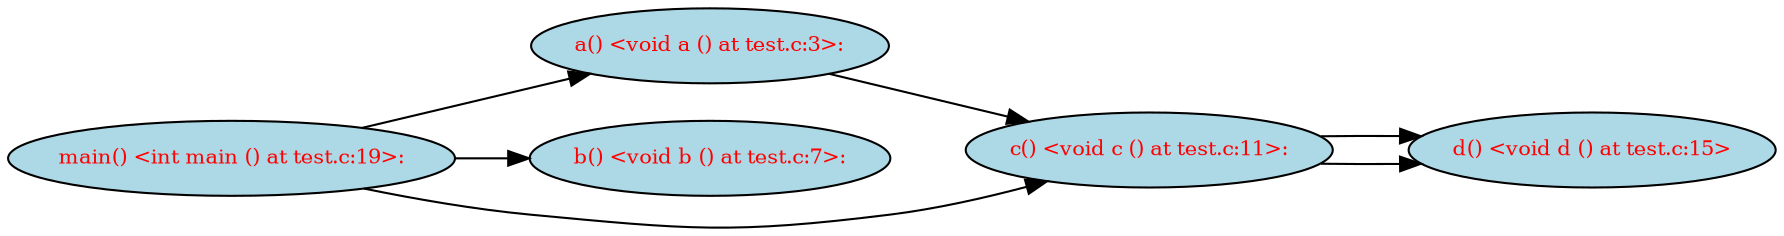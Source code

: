 digraph G{
	rankdir=LR;
	size="800,600";
	node [fontsize=10,fontcolor=red,style=filled,fillcolor=lightblue];
	"main() <int main () at test.c:19>:" -> "a() <void a () at test.c:3>:";
	"main() <int main () at test.c:19>:" -> "b() <void b () at test.c:7>:";
	"main() <int main () at test.c:19>:" -> "c() <void c () at test.c:11>:";
	"a() <void a () at test.c:3>:" -> "c() <void c () at test.c:11>:";
	"c() <void c () at test.c:11>:" -> "d() <void d () at test.c:15>";
	"c() <void c () at test.c:11>:" -> "d() <void d () at test.c:15>";
}